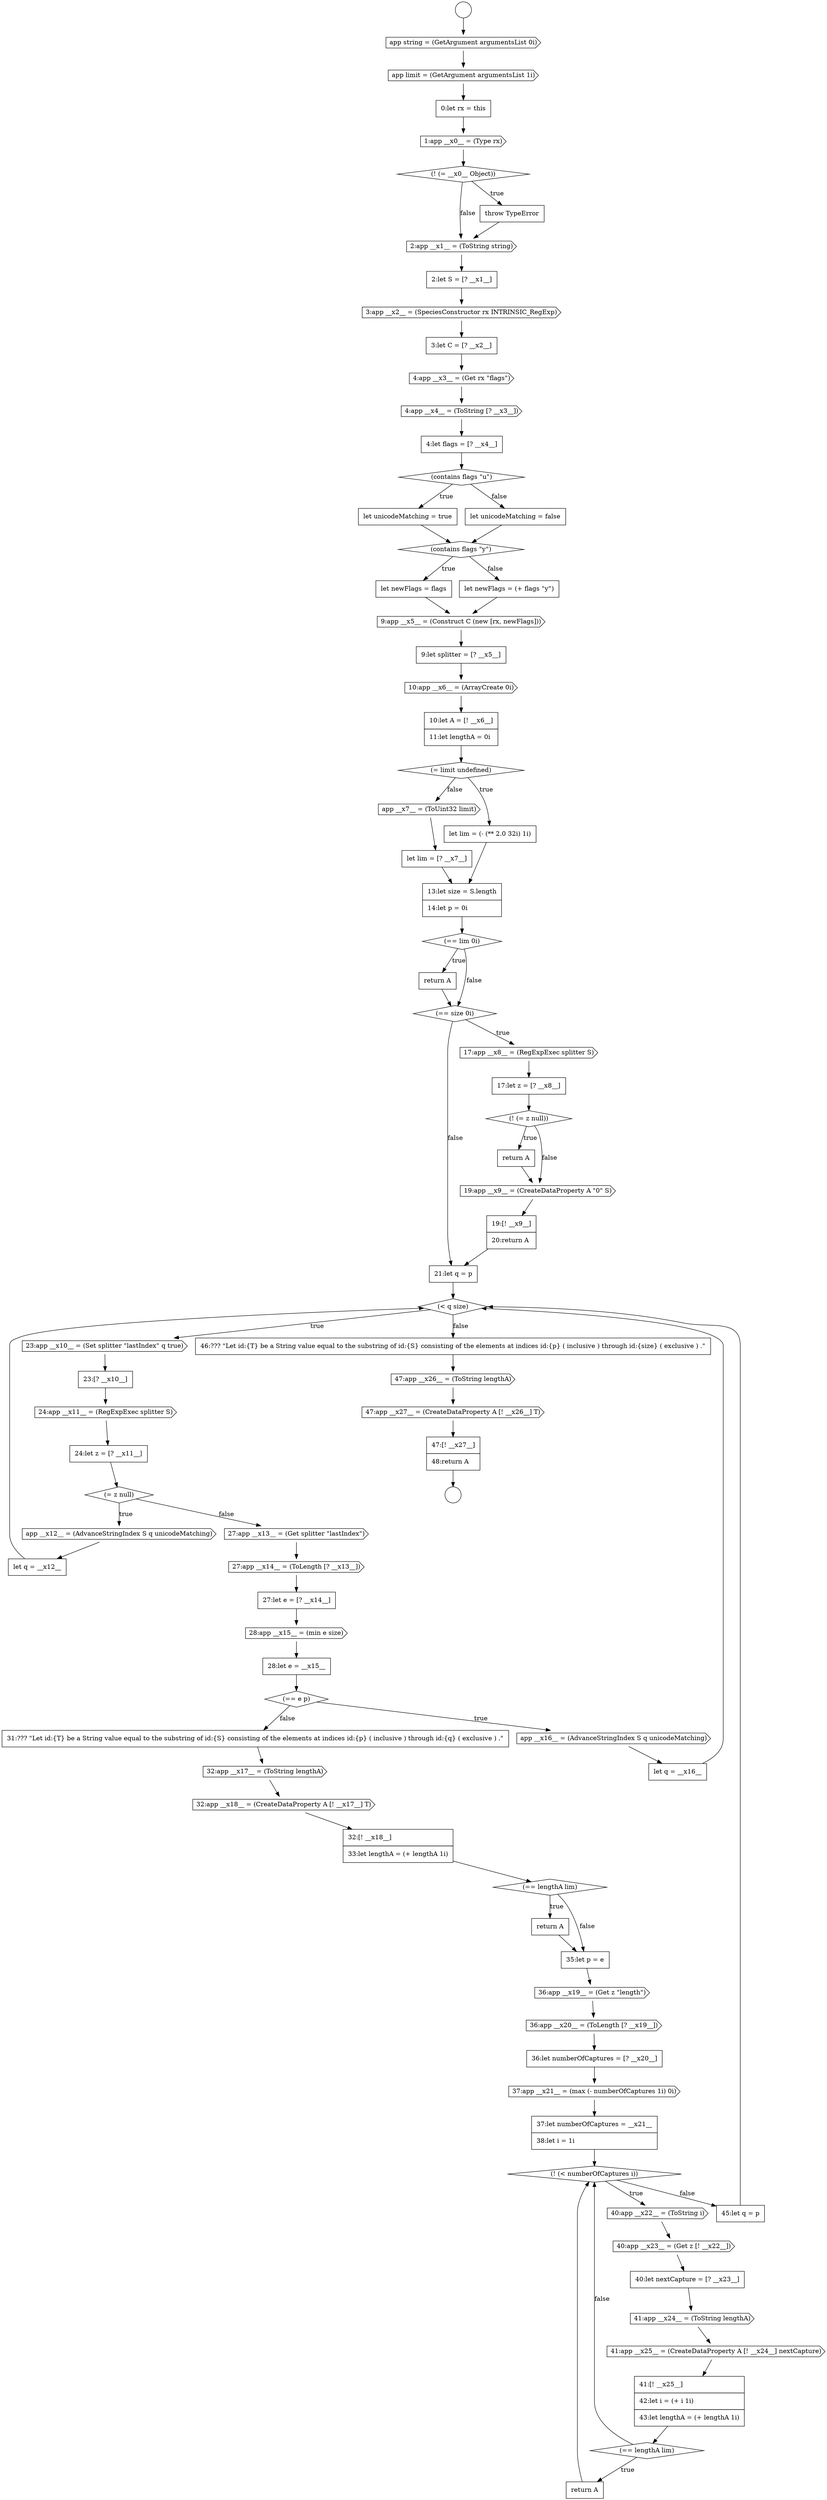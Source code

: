 digraph {
  node13433 [shape=cds, label=<<font color="black">1:app __x0__ = (Type rx)</font>> color="black" fillcolor="white" style=filled]
  node13509 [shape=none, margin=0, label=<<font color="black">
    <table border="0" cellborder="1" cellspacing="0" cellpadding="10">
      <tr><td align="left">47:[! __x27__]</td></tr>
      <tr><td align="left">48:return A</td></tr>
    </table>
  </font>> color="black" fillcolor="white" style=filled]
  node13432 [shape=none, margin=0, label=<<font color="black">
    <table border="0" cellborder="1" cellspacing="0" cellpadding="10">
      <tr><td align="left">0:let rx = this</td></tr>
    </table>
  </font>> color="black" fillcolor="white" style=filled]
  node13449 [shape=cds, label=<<font color="black">9:app __x5__ = (Construct C (new [rx, newFlags]))</font>> color="black" fillcolor="white" style=filled]
  node13475 [shape=none, margin=0, label=<<font color="black">
    <table border="0" cellborder="1" cellspacing="0" cellpadding="10">
      <tr><td align="left">let q = __x12__</td></tr>
    </table>
  </font>> color="black" fillcolor="white" style=filled]
  node13462 [shape=none, margin=0, label=<<font color="black">
    <table border="0" cellborder="1" cellspacing="0" cellpadding="10">
      <tr><td align="left">17:let z = [? __x8__]</td></tr>
    </table>
  </font>> color="black" fillcolor="white" style=filled]
  node13437 [shape=none, margin=0, label=<<font color="black">
    <table border="0" cellborder="1" cellspacing="0" cellpadding="10">
      <tr><td align="left">2:let S = [? __x1__]</td></tr>
    </table>
  </font>> color="black" fillcolor="white" style=filled]
  node13442 [shape=none, margin=0, label=<<font color="black">
    <table border="0" cellborder="1" cellspacing="0" cellpadding="10">
      <tr><td align="left">4:let flags = [? __x4__]</td></tr>
    </table>
  </font>> color="black" fillcolor="white" style=filled]
  node13501 [shape=cds, label=<<font color="black">41:app __x25__ = (CreateDataProperty A [! __x24__] nextCapture)</font>> color="black" fillcolor="white" style=filled]
  node13457 [shape=none, margin=0, label=<<font color="black">
    <table border="0" cellborder="1" cellspacing="0" cellpadding="10">
      <tr><td align="left">13:let size = S.length</td></tr>
      <tr><td align="left">14:let p = 0i</td></tr>
    </table>
  </font>> color="black" fillcolor="white" style=filled]
  node13488 [shape=diamond, label=<<font color="black">(== lengthA lim)</font>> color="black" fillcolor="white" style=filled]
  node13469 [shape=cds, label=<<font color="black">23:app __x10__ = (Set splitter &quot;lastIndex&quot; q true)</font>> color="black" fillcolor="white" style=filled]
  node13452 [shape=none, margin=0, label=<<font color="black">
    <table border="0" cellborder="1" cellspacing="0" cellpadding="10">
      <tr><td align="left">10:let A = [! __x6__]</td></tr>
      <tr><td align="left">11:let lengthA = 0i</td></tr>
    </table>
  </font>> color="black" fillcolor="white" style=filled]
  node13447 [shape=none, margin=0, label=<<font color="black">
    <table border="0" cellborder="1" cellspacing="0" cellpadding="10">
      <tr><td align="left">let newFlags = flags</td></tr>
    </table>
  </font>> color="black" fillcolor="white" style=filled]
  node13484 [shape=none, margin=0, label=<<font color="black">
    <table border="0" cellborder="1" cellspacing="0" cellpadding="10">
      <tr><td align="left">31:??? &quot;Let id:{T} be a String value equal to the substring of id:{S} consisting of the elements at indices id:{p} ( inclusive ) through id:{q} ( exclusive ) .&quot;</td></tr>
    </table>
  </font>> color="black" fillcolor="white" style=filled]
  node13429 [shape=circle label=" " color="black" fillcolor="white" style=filled]
  node13456 [shape=none, margin=0, label=<<font color="black">
    <table border="0" cellborder="1" cellspacing="0" cellpadding="10">
      <tr><td align="left">let lim = [? __x7__]</td></tr>
    </table>
  </font>> color="black" fillcolor="white" style=filled]
  node13489 [shape=none, margin=0, label=<<font color="black">
    <table border="0" cellborder="1" cellspacing="0" cellpadding="10">
      <tr><td align="left">return A</td></tr>
    </table>
  </font>> color="black" fillcolor="white" style=filled]
  node13506 [shape=none, margin=0, label=<<font color="black">
    <table border="0" cellborder="1" cellspacing="0" cellpadding="10">
      <tr><td align="left">46:??? &quot;Let id:{T} be a String value equal to the substring of id:{S} consisting of the elements at indices id:{p} ( inclusive ) through id:{size} ( exclusive ) .&quot;</td></tr>
    </table>
  </font>> color="black" fillcolor="white" style=filled]
  node13474 [shape=cds, label=<<font color="black">app __x12__ = (AdvanceStringIndex S q unicodeMatching)</font>> color="black" fillcolor="white" style=filled]
  node13479 [shape=cds, label=<<font color="black">28:app __x15__ = (min e size)</font>> color="black" fillcolor="white" style=filled]
  node13494 [shape=cds, label=<<font color="black">37:app __x21__ = (max (- numberOfCaptures 1i) 0i)</font>> color="black" fillcolor="white" style=filled]
  node13440 [shape=cds, label=<<font color="black">4:app __x3__ = (Get rx &quot;flags&quot;)</font>> color="black" fillcolor="white" style=filled]
  node13476 [shape=cds, label=<<font color="black">27:app __x13__ = (Get splitter &quot;lastIndex&quot;)</font>> color="black" fillcolor="white" style=filled]
  node13448 [shape=none, margin=0, label=<<font color="black">
    <table border="0" cellborder="1" cellspacing="0" cellpadding="10">
      <tr><td align="left">let newFlags = (+ flags &quot;y&quot;)</td></tr>
    </table>
  </font>> color="black" fillcolor="white" style=filled]
  node13472 [shape=none, margin=0, label=<<font color="black">
    <table border="0" cellborder="1" cellspacing="0" cellpadding="10">
      <tr><td align="left">24:let z = [? __x11__]</td></tr>
    </table>
  </font>> color="black" fillcolor="white" style=filled]
  node13443 [shape=diamond, label=<<font color="black">(contains flags &quot;u&quot;)</font>> color="black" fillcolor="white" style=filled]
  node13498 [shape=cds, label=<<font color="black">40:app __x23__ = (Get z [! __x22__])</font>> color="black" fillcolor="white" style=filled]
  node13463 [shape=diamond, label=<<font color="black">(! (= z null))</font>> color="black" fillcolor="white" style=filled]
  node13487 [shape=none, margin=0, label=<<font color="black">
    <table border="0" cellborder="1" cellspacing="0" cellpadding="10">
      <tr><td align="left">32:[! __x18__]</td></tr>
      <tr><td align="left">33:let lengthA = (+ lengthA 1i)</td></tr>
    </table>
  </font>> color="black" fillcolor="white" style=filled]
  node13504 [shape=none, margin=0, label=<<font color="black">
    <table border="0" cellborder="1" cellspacing="0" cellpadding="10">
      <tr><td align="left">return A</td></tr>
    </table>
  </font>> color="black" fillcolor="white" style=filled]
  node13458 [shape=diamond, label=<<font color="black">(== lim 0i)</font>> color="black" fillcolor="white" style=filled]
  node13468 [shape=diamond, label=<<font color="black">(&lt; q size)</font>> color="black" fillcolor="white" style=filled]
  node13434 [shape=diamond, label=<<font color="black">(! (= __x0__ Object))</font>> color="black" fillcolor="white" style=filled]
  node13495 [shape=none, margin=0, label=<<font color="black">
    <table border="0" cellborder="1" cellspacing="0" cellpadding="10">
      <tr><td align="left">37:let numberOfCaptures = __x21__</td></tr>
      <tr><td align="left">38:let i = 1i</td></tr>
    </table>
  </font>> color="black" fillcolor="white" style=filled]
  node13483 [shape=none, margin=0, label=<<font color="black">
    <table border="0" cellborder="1" cellspacing="0" cellpadding="10">
      <tr><td align="left">let q = __x16__</td></tr>
    </table>
  </font>> color="black" fillcolor="white" style=filled]
  node13451 [shape=cds, label=<<font color="black">10:app __x6__ = (ArrayCreate 0i)</font>> color="black" fillcolor="white" style=filled]
  node13500 [shape=cds, label=<<font color="black">41:app __x24__ = (ToString lengthA)</font>> color="black" fillcolor="white" style=filled]
  node13490 [shape=none, margin=0, label=<<font color="black">
    <table border="0" cellborder="1" cellspacing="0" cellpadding="10">
      <tr><td align="left">35:let p = e</td></tr>
    </table>
  </font>> color="black" fillcolor="white" style=filled]
  node13507 [shape=cds, label=<<font color="black">47:app __x26__ = (ToString lengthA)</font>> color="black" fillcolor="white" style=filled]
  node13480 [shape=none, margin=0, label=<<font color="black">
    <table border="0" cellborder="1" cellspacing="0" cellpadding="10">
      <tr><td align="left">28:let e = __x15__</td></tr>
    </table>
  </font>> color="black" fillcolor="white" style=filled]
  node13430 [shape=cds, label=<<font color="black">app string = (GetArgument argumentsList 0i)</font>> color="black" fillcolor="white" style=filled]
  node13436 [shape=cds, label=<<font color="black">2:app __x1__ = (ToString string)</font>> color="black" fillcolor="white" style=filled]
  node13444 [shape=none, margin=0, label=<<font color="black">
    <table border="0" cellborder="1" cellspacing="0" cellpadding="10">
      <tr><td align="left">let unicodeMatching = true</td></tr>
    </table>
  </font>> color="black" fillcolor="white" style=filled]
  node13455 [shape=cds, label=<<font color="black">app __x7__ = (ToUint32 limit)</font>> color="black" fillcolor="white" style=filled]
  node13466 [shape=none, margin=0, label=<<font color="black">
    <table border="0" cellborder="1" cellspacing="0" cellpadding="10">
      <tr><td align="left">19:[! __x9__]</td></tr>
      <tr><td align="left">20:return A</td></tr>
    </table>
  </font>> color="black" fillcolor="white" style=filled]
  node13471 [shape=cds, label=<<font color="black">24:app __x11__ = (RegExpExec splitter S)</font>> color="black" fillcolor="white" style=filled]
  node13439 [shape=none, margin=0, label=<<font color="black">
    <table border="0" cellborder="1" cellspacing="0" cellpadding="10">
      <tr><td align="left">3:let C = [? __x2__]</td></tr>
    </table>
  </font>> color="black" fillcolor="white" style=filled]
  node13445 [shape=none, margin=0, label=<<font color="black">
    <table border="0" cellborder="1" cellspacing="0" cellpadding="10">
      <tr><td align="left">let unicodeMatching = false</td></tr>
    </table>
  </font>> color="black" fillcolor="white" style=filled]
  node13492 [shape=cds, label=<<font color="black">36:app __x20__ = (ToLength [? __x19__])</font>> color="black" fillcolor="white" style=filled]
  node13482 [shape=cds, label=<<font color="black">app __x16__ = (AdvanceStringIndex S q unicodeMatching)</font>> color="black" fillcolor="white" style=filled]
  node13497 [shape=cds, label=<<font color="black">40:app __x22__ = (ToString i)</font>> color="black" fillcolor="white" style=filled]
  node13459 [shape=none, margin=0, label=<<font color="black">
    <table border="0" cellborder="1" cellspacing="0" cellpadding="10">
      <tr><td align="left">return A</td></tr>
    </table>
  </font>> color="black" fillcolor="white" style=filled]
  node13503 [shape=diamond, label=<<font color="black">(== lengthA lim)</font>> color="black" fillcolor="white" style=filled]
  node13467 [shape=none, margin=0, label=<<font color="black">
    <table border="0" cellborder="1" cellspacing="0" cellpadding="10">
      <tr><td align="left">21:let q = p</td></tr>
    </table>
  </font>> color="black" fillcolor="white" style=filled]
  node13464 [shape=none, margin=0, label=<<font color="black">
    <table border="0" cellborder="1" cellspacing="0" cellpadding="10">
      <tr><td align="left">return A</td></tr>
    </table>
  </font>> color="black" fillcolor="white" style=filled]
  node13499 [shape=none, margin=0, label=<<font color="black">
    <table border="0" cellborder="1" cellspacing="0" cellpadding="10">
      <tr><td align="left">40:let nextCapture = [? __x23__]</td></tr>
    </table>
  </font>> color="black" fillcolor="white" style=filled]
  node13486 [shape=cds, label=<<font color="black">32:app __x18__ = (CreateDataProperty A [! __x17__] T)</font>> color="black" fillcolor="white" style=filled]
  node13431 [shape=cds, label=<<font color="black">app limit = (GetArgument argumentsList 1i)</font>> color="black" fillcolor="white" style=filled]
  node13454 [shape=none, margin=0, label=<<font color="black">
    <table border="0" cellborder="1" cellspacing="0" cellpadding="10">
      <tr><td align="left">let lim = (- (** 2.0 32i) 1i)</td></tr>
    </table>
  </font>> color="black" fillcolor="white" style=filled]
  node13465 [shape=cds, label=<<font color="black">19:app __x9__ = (CreateDataProperty A &quot;0&quot; S)</font>> color="black" fillcolor="white" style=filled]
  node13450 [shape=none, margin=0, label=<<font color="black">
    <table border="0" cellborder="1" cellspacing="0" cellpadding="10">
      <tr><td align="left">9:let splitter = [? __x5__]</td></tr>
    </table>
  </font>> color="black" fillcolor="white" style=filled]
  node13496 [shape=diamond, label=<<font color="black">(! (&lt; numberOfCaptures i))</font>> color="black" fillcolor="white" style=filled]
  node13491 [shape=cds, label=<<font color="black">36:app __x19__ = (Get z &quot;length&quot;)</font>> color="black" fillcolor="white" style=filled]
  node13477 [shape=cds, label=<<font color="black">27:app __x14__ = (ToLength [? __x13__])</font>> color="black" fillcolor="white" style=filled]
  node13508 [shape=cds, label=<<font color="black">47:app __x27__ = (CreateDataProperty A [! __x26__] T)</font>> color="black" fillcolor="white" style=filled]
  node13435 [shape=none, margin=0, label=<<font color="black">
    <table border="0" cellborder="1" cellspacing="0" cellpadding="10">
      <tr><td align="left">throw TypeError</td></tr>
    </table>
  </font>> color="black" fillcolor="white" style=filled]
  node13461 [shape=cds, label=<<font color="black">17:app __x8__ = (RegExpExec splitter S)</font>> color="black" fillcolor="white" style=filled]
  node13446 [shape=diamond, label=<<font color="black">(contains flags &quot;y&quot;)</font>> color="black" fillcolor="white" style=filled]
  node13481 [shape=diamond, label=<<font color="black">(== e p)</font>> color="black" fillcolor="white" style=filled]
  node13460 [shape=diamond, label=<<font color="black">(== size 0i)</font>> color="black" fillcolor="white" style=filled]
  node13485 [shape=cds, label=<<font color="black">32:app __x17__ = (ToString lengthA)</font>> color="black" fillcolor="white" style=filled]
  node13470 [shape=none, margin=0, label=<<font color="black">
    <table border="0" cellborder="1" cellspacing="0" cellpadding="10">
      <tr><td align="left">23:[? __x10__]</td></tr>
    </table>
  </font>> color="black" fillcolor="white" style=filled]
  node13441 [shape=cds, label=<<font color="black">4:app __x4__ = (ToString [? __x3__])</font>> color="black" fillcolor="white" style=filled]
  node13502 [shape=none, margin=0, label=<<font color="black">
    <table border="0" cellborder="1" cellspacing="0" cellpadding="10">
      <tr><td align="left">41:[! __x25__]</td></tr>
      <tr><td align="left">42:let i = (+ i 1i)</td></tr>
      <tr><td align="left">43:let lengthA = (+ lengthA 1i)</td></tr>
    </table>
  </font>> color="black" fillcolor="white" style=filled]
  node13438 [shape=cds, label=<<font color="black">3:app __x2__ = (SpeciesConstructor rx INTRINSIC_RegExp)</font>> color="black" fillcolor="white" style=filled]
  node13428 [shape=circle label=" " color="black" fillcolor="white" style=filled]
  node13453 [shape=diamond, label=<<font color="black">(= limit undefined)</font>> color="black" fillcolor="white" style=filled]
  node13473 [shape=diamond, label=<<font color="black">(= z null)</font>> color="black" fillcolor="white" style=filled]
  node13505 [shape=none, margin=0, label=<<font color="black">
    <table border="0" cellborder="1" cellspacing="0" cellpadding="10">
      <tr><td align="left">45:let q = p</td></tr>
    </table>
  </font>> color="black" fillcolor="white" style=filled]
  node13493 [shape=none, margin=0, label=<<font color="black">
    <table border="0" cellborder="1" cellspacing="0" cellpadding="10">
      <tr><td align="left">36:let numberOfCaptures = [? __x20__]</td></tr>
    </table>
  </font>> color="black" fillcolor="white" style=filled]
  node13478 [shape=none, margin=0, label=<<font color="black">
    <table border="0" cellborder="1" cellspacing="0" cellpadding="10">
      <tr><td align="left">27:let e = [? __x14__]</td></tr>
    </table>
  </font>> color="black" fillcolor="white" style=filled]
  node13456 -> node13457 [ color="black"]
  node13486 -> node13487 [ color="black"]
  node13459 -> node13460 [ color="black"]
  node13502 -> node13503 [ color="black"]
  node13498 -> node13499 [ color="black"]
  node13507 -> node13508 [ color="black"]
  node13467 -> node13468 [ color="black"]
  node13437 -> node13438 [ color="black"]
  node13478 -> node13479 [ color="black"]
  node13493 -> node13494 [ color="black"]
  node13489 -> node13490 [ color="black"]
  node13481 -> node13482 [label=<<font color="black">true</font>> color="black"]
  node13481 -> node13484 [label=<<font color="black">false</font>> color="black"]
  node13472 -> node13473 [ color="black"]
  node13443 -> node13444 [label=<<font color="black">true</font>> color="black"]
  node13443 -> node13445 [label=<<font color="black">false</font>> color="black"]
  node13442 -> node13443 [ color="black"]
  node13487 -> node13488 [ color="black"]
  node13474 -> node13475 [ color="black"]
  node13457 -> node13458 [ color="black"]
  node13466 -> node13467 [ color="black"]
  node13444 -> node13446 [ color="black"]
  node13471 -> node13472 [ color="black"]
  node13445 -> node13446 [ color="black"]
  node13483 -> node13468 [ color="black"]
  node13509 -> node13429 [ color="black"]
  node13439 -> node13440 [ color="black"]
  node13476 -> node13477 [ color="black"]
  node13494 -> node13495 [ color="black"]
  node13449 -> node13450 [ color="black"]
  node13453 -> node13454 [label=<<font color="black">true</font>> color="black"]
  node13453 -> node13455 [label=<<font color="black">false</font>> color="black"]
  node13488 -> node13489 [label=<<font color="black">true</font>> color="black"]
  node13488 -> node13490 [label=<<font color="black">false</font>> color="black"]
  node13465 -> node13466 [ color="black"]
  node13434 -> node13435 [label=<<font color="black">true</font>> color="black"]
  node13434 -> node13436 [label=<<font color="black">false</font>> color="black"]
  node13506 -> node13507 [ color="black"]
  node13440 -> node13441 [ color="black"]
  node13490 -> node13491 [ color="black"]
  node13464 -> node13465 [ color="black"]
  node13477 -> node13478 [ color="black"]
  node13496 -> node13497 [label=<<font color="black">true</font>> color="black"]
  node13496 -> node13505 [label=<<font color="black">false</font>> color="black"]
  node13503 -> node13504 [label=<<font color="black">true</font>> color="black"]
  node13503 -> node13496 [label=<<font color="black">false</font>> color="black"]
  node13462 -> node13463 [ color="black"]
  node13505 -> node13468 [ color="black"]
  node13495 -> node13496 [ color="black"]
  node13430 -> node13431 [ color="black"]
  node13463 -> node13464 [label=<<font color="black">true</font>> color="black"]
  node13463 -> node13465 [label=<<font color="black">false</font>> color="black"]
  node13479 -> node13480 [ color="black"]
  node13468 -> node13469 [label=<<font color="black">true</font>> color="black"]
  node13468 -> node13506 [label=<<font color="black">false</font>> color="black"]
  node13470 -> node13471 [ color="black"]
  node13491 -> node13492 [ color="black"]
  node13484 -> node13485 [ color="black"]
  node13433 -> node13434 [ color="black"]
  node13455 -> node13456 [ color="black"]
  node13451 -> node13452 [ color="black"]
  node13441 -> node13442 [ color="black"]
  node13438 -> node13439 [ color="black"]
  node13458 -> node13459 [label=<<font color="black">true</font>> color="black"]
  node13458 -> node13460 [label=<<font color="black">false</font>> color="black"]
  node13480 -> node13481 [ color="black"]
  node13499 -> node13500 [ color="black"]
  node13469 -> node13470 [ color="black"]
  node13497 -> node13498 [ color="black"]
  node13500 -> node13501 [ color="black"]
  node13428 -> node13430 [ color="black"]
  node13492 -> node13493 [ color="black"]
  node13450 -> node13451 [ color="black"]
  node13485 -> node13486 [ color="black"]
  node13508 -> node13509 [ color="black"]
  node13447 -> node13449 [ color="black"]
  node13504 -> node13496 [ color="black"]
  node13460 -> node13461 [label=<<font color="black">true</font>> color="black"]
  node13460 -> node13467 [label=<<font color="black">false</font>> color="black"]
  node13475 -> node13468 [ color="black"]
  node13501 -> node13502 [ color="black"]
  node13446 -> node13447 [label=<<font color="black">true</font>> color="black"]
  node13446 -> node13448 [label=<<font color="black">false</font>> color="black"]
  node13432 -> node13433 [ color="black"]
  node13431 -> node13432 [ color="black"]
  node13473 -> node13474 [label=<<font color="black">true</font>> color="black"]
  node13473 -> node13476 [label=<<font color="black">false</font>> color="black"]
  node13448 -> node13449 [ color="black"]
  node13482 -> node13483 [ color="black"]
  node13436 -> node13437 [ color="black"]
  node13452 -> node13453 [ color="black"]
  node13461 -> node13462 [ color="black"]
  node13454 -> node13457 [ color="black"]
  node13435 -> node13436 [ color="black"]
}
